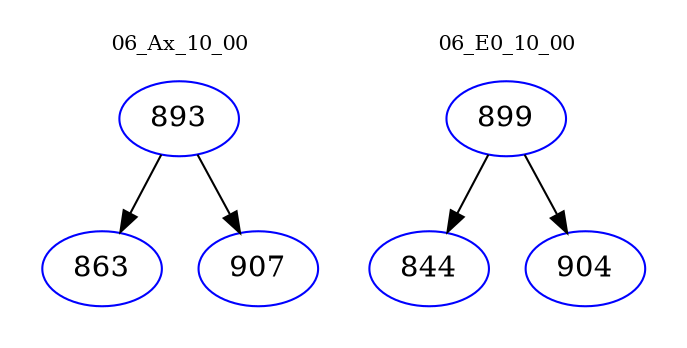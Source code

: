 digraph{
subgraph cluster_0 {
color = white
label = "06_Ax_10_00";
fontsize=10;
T0_893 [label="893", color="blue"]
T0_893 -> T0_863 [color="black"]
T0_863 [label="863", color="blue"]
T0_893 -> T0_907 [color="black"]
T0_907 [label="907", color="blue"]
}
subgraph cluster_1 {
color = white
label = "06_E0_10_00";
fontsize=10;
T1_899 [label="899", color="blue"]
T1_899 -> T1_844 [color="black"]
T1_844 [label="844", color="blue"]
T1_899 -> T1_904 [color="black"]
T1_904 [label="904", color="blue"]
}
}
